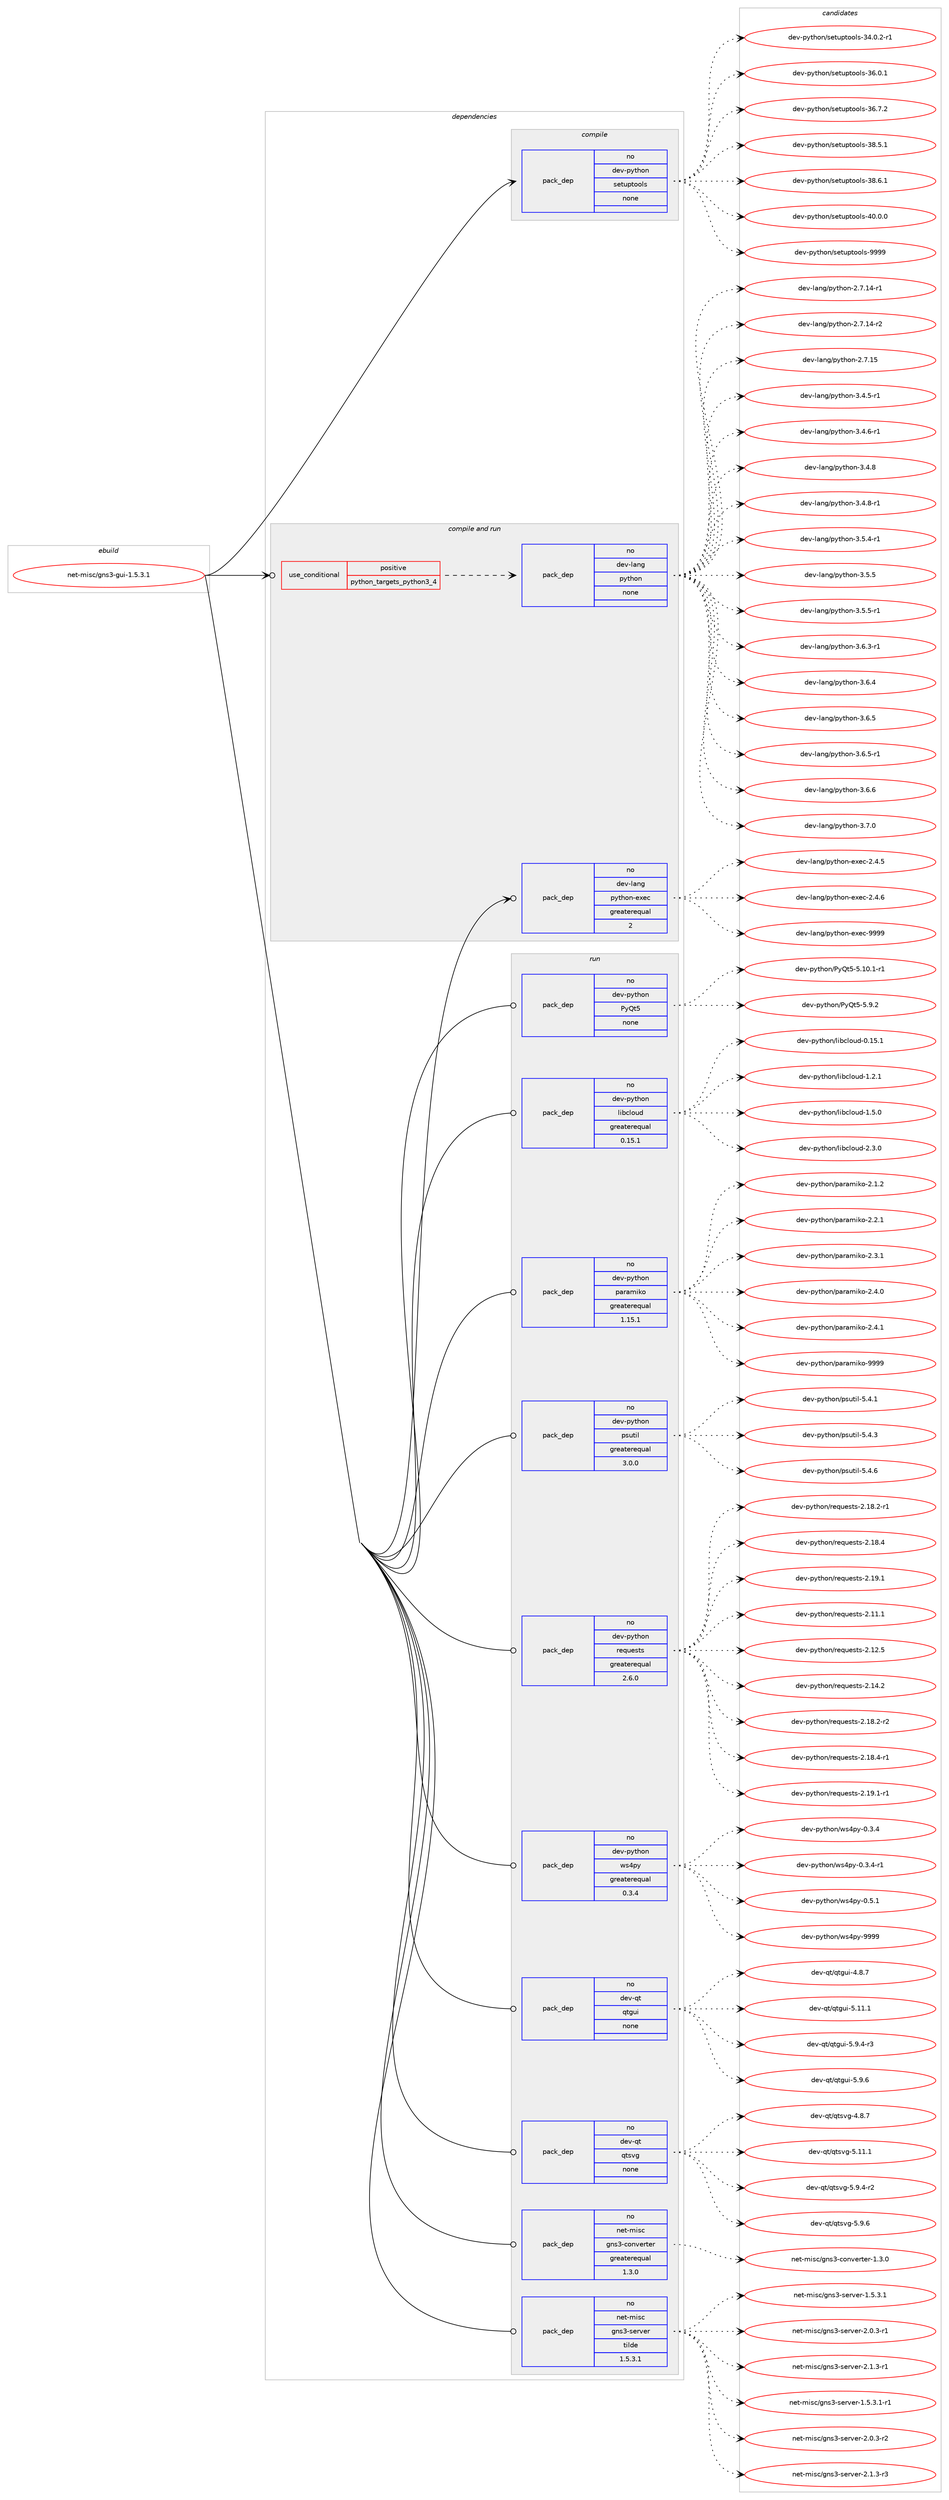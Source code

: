 digraph prolog {

# *************
# Graph options
# *************

newrank=true;
concentrate=true;
compound=true;
graph [rankdir=LR,fontname=Helvetica,fontsize=10,ranksep=1.5];#, ranksep=2.5, nodesep=0.2];
edge  [arrowhead=vee];
node  [fontname=Helvetica,fontsize=10];

# **********
# The ebuild
# **********

subgraph cluster_leftcol {
color=gray;
rank=same;
label=<<i>ebuild</i>>;
id [label="net-misc/gns3-gui-1.5.3.1", color=red, width=4, href="../net-misc/gns3-gui-1.5.3.1.svg"];
}

# ****************
# The dependencies
# ****************

subgraph cluster_midcol {
color=gray;
label=<<i>dependencies</i>>;
subgraph cluster_compile {
fillcolor="#eeeeee";
style=filled;
label=<<i>compile</i>>;
subgraph pack581 {
dependency793 [label=<<TABLE BORDER="0" CELLBORDER="1" CELLSPACING="0" CELLPADDING="4" WIDTH="220"><TR><TD ROWSPAN="6" CELLPADDING="30">pack_dep</TD></TR><TR><TD WIDTH="110">no</TD></TR><TR><TD>dev-python</TD></TR><TR><TD>setuptools</TD></TR><TR><TD>none</TD></TR><TR><TD></TD></TR></TABLE>>, shape=none, color=blue];
}
id:e -> dependency793:w [weight=20,style="solid",arrowhead="vee"];
}
subgraph cluster_compileandrun {
fillcolor="#eeeeee";
style=filled;
label=<<i>compile and run</i>>;
subgraph cond194 {
dependency794 [label=<<TABLE BORDER="0" CELLBORDER="1" CELLSPACING="0" CELLPADDING="4"><TR><TD ROWSPAN="3" CELLPADDING="10">use_conditional</TD></TR><TR><TD>positive</TD></TR><TR><TD>python_targets_python3_4</TD></TR></TABLE>>, shape=none, color=red];
subgraph pack582 {
dependency795 [label=<<TABLE BORDER="0" CELLBORDER="1" CELLSPACING="0" CELLPADDING="4" WIDTH="220"><TR><TD ROWSPAN="6" CELLPADDING="30">pack_dep</TD></TR><TR><TD WIDTH="110">no</TD></TR><TR><TD>dev-lang</TD></TR><TR><TD>python</TD></TR><TR><TD>none</TD></TR><TR><TD></TD></TR></TABLE>>, shape=none, color=blue];
}
dependency794:e -> dependency795:w [weight=20,style="dashed",arrowhead="vee"];
}
id:e -> dependency794:w [weight=20,style="solid",arrowhead="odotvee"];
subgraph pack583 {
dependency796 [label=<<TABLE BORDER="0" CELLBORDER="1" CELLSPACING="0" CELLPADDING="4" WIDTH="220"><TR><TD ROWSPAN="6" CELLPADDING="30">pack_dep</TD></TR><TR><TD WIDTH="110">no</TD></TR><TR><TD>dev-lang</TD></TR><TR><TD>python-exec</TD></TR><TR><TD>greaterequal</TD></TR><TR><TD>2</TD></TR></TABLE>>, shape=none, color=blue];
}
id:e -> dependency796:w [weight=20,style="solid",arrowhead="odotvee"];
}
subgraph cluster_run {
fillcolor="#eeeeee";
style=filled;
label=<<i>run</i>>;
subgraph pack584 {
dependency797 [label=<<TABLE BORDER="0" CELLBORDER="1" CELLSPACING="0" CELLPADDING="4" WIDTH="220"><TR><TD ROWSPAN="6" CELLPADDING="30">pack_dep</TD></TR><TR><TD WIDTH="110">no</TD></TR><TR><TD>dev-python</TD></TR><TR><TD>PyQt5</TD></TR><TR><TD>none</TD></TR><TR><TD></TD></TR></TABLE>>, shape=none, color=blue];
}
id:e -> dependency797:w [weight=20,style="solid",arrowhead="odot"];
subgraph pack585 {
dependency798 [label=<<TABLE BORDER="0" CELLBORDER="1" CELLSPACING="0" CELLPADDING="4" WIDTH="220"><TR><TD ROWSPAN="6" CELLPADDING="30">pack_dep</TD></TR><TR><TD WIDTH="110">no</TD></TR><TR><TD>dev-python</TD></TR><TR><TD>libcloud</TD></TR><TR><TD>greaterequal</TD></TR><TR><TD>0.15.1</TD></TR></TABLE>>, shape=none, color=blue];
}
id:e -> dependency798:w [weight=20,style="solid",arrowhead="odot"];
subgraph pack586 {
dependency799 [label=<<TABLE BORDER="0" CELLBORDER="1" CELLSPACING="0" CELLPADDING="4" WIDTH="220"><TR><TD ROWSPAN="6" CELLPADDING="30">pack_dep</TD></TR><TR><TD WIDTH="110">no</TD></TR><TR><TD>dev-python</TD></TR><TR><TD>paramiko</TD></TR><TR><TD>greaterequal</TD></TR><TR><TD>1.15.1</TD></TR></TABLE>>, shape=none, color=blue];
}
id:e -> dependency799:w [weight=20,style="solid",arrowhead="odot"];
subgraph pack587 {
dependency800 [label=<<TABLE BORDER="0" CELLBORDER="1" CELLSPACING="0" CELLPADDING="4" WIDTH="220"><TR><TD ROWSPAN="6" CELLPADDING="30">pack_dep</TD></TR><TR><TD WIDTH="110">no</TD></TR><TR><TD>dev-python</TD></TR><TR><TD>psutil</TD></TR><TR><TD>greaterequal</TD></TR><TR><TD>3.0.0</TD></TR></TABLE>>, shape=none, color=blue];
}
id:e -> dependency800:w [weight=20,style="solid",arrowhead="odot"];
subgraph pack588 {
dependency801 [label=<<TABLE BORDER="0" CELLBORDER="1" CELLSPACING="0" CELLPADDING="4" WIDTH="220"><TR><TD ROWSPAN="6" CELLPADDING="30">pack_dep</TD></TR><TR><TD WIDTH="110">no</TD></TR><TR><TD>dev-python</TD></TR><TR><TD>requests</TD></TR><TR><TD>greaterequal</TD></TR><TR><TD>2.6.0</TD></TR></TABLE>>, shape=none, color=blue];
}
id:e -> dependency801:w [weight=20,style="solid",arrowhead="odot"];
subgraph pack589 {
dependency802 [label=<<TABLE BORDER="0" CELLBORDER="1" CELLSPACING="0" CELLPADDING="4" WIDTH="220"><TR><TD ROWSPAN="6" CELLPADDING="30">pack_dep</TD></TR><TR><TD WIDTH="110">no</TD></TR><TR><TD>dev-python</TD></TR><TR><TD>ws4py</TD></TR><TR><TD>greaterequal</TD></TR><TR><TD>0.3.4</TD></TR></TABLE>>, shape=none, color=blue];
}
id:e -> dependency802:w [weight=20,style="solid",arrowhead="odot"];
subgraph pack590 {
dependency803 [label=<<TABLE BORDER="0" CELLBORDER="1" CELLSPACING="0" CELLPADDING="4" WIDTH="220"><TR><TD ROWSPAN="6" CELLPADDING="30">pack_dep</TD></TR><TR><TD WIDTH="110">no</TD></TR><TR><TD>dev-qt</TD></TR><TR><TD>qtgui</TD></TR><TR><TD>none</TD></TR><TR><TD></TD></TR></TABLE>>, shape=none, color=blue];
}
id:e -> dependency803:w [weight=20,style="solid",arrowhead="odot"];
subgraph pack591 {
dependency804 [label=<<TABLE BORDER="0" CELLBORDER="1" CELLSPACING="0" CELLPADDING="4" WIDTH="220"><TR><TD ROWSPAN="6" CELLPADDING="30">pack_dep</TD></TR><TR><TD WIDTH="110">no</TD></TR><TR><TD>dev-qt</TD></TR><TR><TD>qtsvg</TD></TR><TR><TD>none</TD></TR><TR><TD></TD></TR></TABLE>>, shape=none, color=blue];
}
id:e -> dependency804:w [weight=20,style="solid",arrowhead="odot"];
subgraph pack592 {
dependency805 [label=<<TABLE BORDER="0" CELLBORDER="1" CELLSPACING="0" CELLPADDING="4" WIDTH="220"><TR><TD ROWSPAN="6" CELLPADDING="30">pack_dep</TD></TR><TR><TD WIDTH="110">no</TD></TR><TR><TD>net-misc</TD></TR><TR><TD>gns3-converter</TD></TR><TR><TD>greaterequal</TD></TR><TR><TD>1.3.0</TD></TR></TABLE>>, shape=none, color=blue];
}
id:e -> dependency805:w [weight=20,style="solid",arrowhead="odot"];
subgraph pack593 {
dependency806 [label=<<TABLE BORDER="0" CELLBORDER="1" CELLSPACING="0" CELLPADDING="4" WIDTH="220"><TR><TD ROWSPAN="6" CELLPADDING="30">pack_dep</TD></TR><TR><TD WIDTH="110">no</TD></TR><TR><TD>net-misc</TD></TR><TR><TD>gns3-server</TD></TR><TR><TD>tilde</TD></TR><TR><TD>1.5.3.1</TD></TR></TABLE>>, shape=none, color=blue];
}
id:e -> dependency806:w [weight=20,style="solid",arrowhead="odot"];
}
}

# **************
# The candidates
# **************

subgraph cluster_choices {
rank=same;
color=gray;
label=<<i>candidates</i>>;

subgraph choice581 {
color=black;
nodesep=1;
choice1001011184511212111610411111047115101116117112116111111108115455152464846504511449 [label="dev-python/setuptools-34.0.2-r1", color=red, width=4,href="../dev-python/setuptools-34.0.2-r1.svg"];
choice100101118451121211161041111104711510111611711211611111110811545515446484649 [label="dev-python/setuptools-36.0.1", color=red, width=4,href="../dev-python/setuptools-36.0.1.svg"];
choice100101118451121211161041111104711510111611711211611111110811545515446554650 [label="dev-python/setuptools-36.7.2", color=red, width=4,href="../dev-python/setuptools-36.7.2.svg"];
choice100101118451121211161041111104711510111611711211611111110811545515646534649 [label="dev-python/setuptools-38.5.1", color=red, width=4,href="../dev-python/setuptools-38.5.1.svg"];
choice100101118451121211161041111104711510111611711211611111110811545515646544649 [label="dev-python/setuptools-38.6.1", color=red, width=4,href="../dev-python/setuptools-38.6.1.svg"];
choice100101118451121211161041111104711510111611711211611111110811545524846484648 [label="dev-python/setuptools-40.0.0", color=red, width=4,href="../dev-python/setuptools-40.0.0.svg"];
choice10010111845112121116104111110471151011161171121161111111081154557575757 [label="dev-python/setuptools-9999", color=red, width=4,href="../dev-python/setuptools-9999.svg"];
dependency793:e -> choice1001011184511212111610411111047115101116117112116111111108115455152464846504511449:w [style=dotted,weight="100"];
dependency793:e -> choice100101118451121211161041111104711510111611711211611111110811545515446484649:w [style=dotted,weight="100"];
dependency793:e -> choice100101118451121211161041111104711510111611711211611111110811545515446554650:w [style=dotted,weight="100"];
dependency793:e -> choice100101118451121211161041111104711510111611711211611111110811545515646534649:w [style=dotted,weight="100"];
dependency793:e -> choice100101118451121211161041111104711510111611711211611111110811545515646544649:w [style=dotted,weight="100"];
dependency793:e -> choice100101118451121211161041111104711510111611711211611111110811545524846484648:w [style=dotted,weight="100"];
dependency793:e -> choice10010111845112121116104111110471151011161171121161111111081154557575757:w [style=dotted,weight="100"];
}
subgraph choice582 {
color=black;
nodesep=1;
choice100101118451089711010347112121116104111110455046554649524511449 [label="dev-lang/python-2.7.14-r1", color=red, width=4,href="../dev-lang/python-2.7.14-r1.svg"];
choice100101118451089711010347112121116104111110455046554649524511450 [label="dev-lang/python-2.7.14-r2", color=red, width=4,href="../dev-lang/python-2.7.14-r2.svg"];
choice10010111845108971101034711212111610411111045504655464953 [label="dev-lang/python-2.7.15", color=red, width=4,href="../dev-lang/python-2.7.15.svg"];
choice1001011184510897110103471121211161041111104551465246534511449 [label="dev-lang/python-3.4.5-r1", color=red, width=4,href="../dev-lang/python-3.4.5-r1.svg"];
choice1001011184510897110103471121211161041111104551465246544511449 [label="dev-lang/python-3.4.6-r1", color=red, width=4,href="../dev-lang/python-3.4.6-r1.svg"];
choice100101118451089711010347112121116104111110455146524656 [label="dev-lang/python-3.4.8", color=red, width=4,href="../dev-lang/python-3.4.8.svg"];
choice1001011184510897110103471121211161041111104551465246564511449 [label="dev-lang/python-3.4.8-r1", color=red, width=4,href="../dev-lang/python-3.4.8-r1.svg"];
choice1001011184510897110103471121211161041111104551465346524511449 [label="dev-lang/python-3.5.4-r1", color=red, width=4,href="../dev-lang/python-3.5.4-r1.svg"];
choice100101118451089711010347112121116104111110455146534653 [label="dev-lang/python-3.5.5", color=red, width=4,href="../dev-lang/python-3.5.5.svg"];
choice1001011184510897110103471121211161041111104551465346534511449 [label="dev-lang/python-3.5.5-r1", color=red, width=4,href="../dev-lang/python-3.5.5-r1.svg"];
choice1001011184510897110103471121211161041111104551465446514511449 [label="dev-lang/python-3.6.3-r1", color=red, width=4,href="../dev-lang/python-3.6.3-r1.svg"];
choice100101118451089711010347112121116104111110455146544652 [label="dev-lang/python-3.6.4", color=red, width=4,href="../dev-lang/python-3.6.4.svg"];
choice100101118451089711010347112121116104111110455146544653 [label="dev-lang/python-3.6.5", color=red, width=4,href="../dev-lang/python-3.6.5.svg"];
choice1001011184510897110103471121211161041111104551465446534511449 [label="dev-lang/python-3.6.5-r1", color=red, width=4,href="../dev-lang/python-3.6.5-r1.svg"];
choice100101118451089711010347112121116104111110455146544654 [label="dev-lang/python-3.6.6", color=red, width=4,href="../dev-lang/python-3.6.6.svg"];
choice100101118451089711010347112121116104111110455146554648 [label="dev-lang/python-3.7.0", color=red, width=4,href="../dev-lang/python-3.7.0.svg"];
dependency795:e -> choice100101118451089711010347112121116104111110455046554649524511449:w [style=dotted,weight="100"];
dependency795:e -> choice100101118451089711010347112121116104111110455046554649524511450:w [style=dotted,weight="100"];
dependency795:e -> choice10010111845108971101034711212111610411111045504655464953:w [style=dotted,weight="100"];
dependency795:e -> choice1001011184510897110103471121211161041111104551465246534511449:w [style=dotted,weight="100"];
dependency795:e -> choice1001011184510897110103471121211161041111104551465246544511449:w [style=dotted,weight="100"];
dependency795:e -> choice100101118451089711010347112121116104111110455146524656:w [style=dotted,weight="100"];
dependency795:e -> choice1001011184510897110103471121211161041111104551465246564511449:w [style=dotted,weight="100"];
dependency795:e -> choice1001011184510897110103471121211161041111104551465346524511449:w [style=dotted,weight="100"];
dependency795:e -> choice100101118451089711010347112121116104111110455146534653:w [style=dotted,weight="100"];
dependency795:e -> choice1001011184510897110103471121211161041111104551465346534511449:w [style=dotted,weight="100"];
dependency795:e -> choice1001011184510897110103471121211161041111104551465446514511449:w [style=dotted,weight="100"];
dependency795:e -> choice100101118451089711010347112121116104111110455146544652:w [style=dotted,weight="100"];
dependency795:e -> choice100101118451089711010347112121116104111110455146544653:w [style=dotted,weight="100"];
dependency795:e -> choice1001011184510897110103471121211161041111104551465446534511449:w [style=dotted,weight="100"];
dependency795:e -> choice100101118451089711010347112121116104111110455146544654:w [style=dotted,weight="100"];
dependency795:e -> choice100101118451089711010347112121116104111110455146554648:w [style=dotted,weight="100"];
}
subgraph choice583 {
color=black;
nodesep=1;
choice1001011184510897110103471121211161041111104510112010199455046524653 [label="dev-lang/python-exec-2.4.5", color=red, width=4,href="../dev-lang/python-exec-2.4.5.svg"];
choice1001011184510897110103471121211161041111104510112010199455046524654 [label="dev-lang/python-exec-2.4.6", color=red, width=4,href="../dev-lang/python-exec-2.4.6.svg"];
choice10010111845108971101034711212111610411111045101120101994557575757 [label="dev-lang/python-exec-9999", color=red, width=4,href="../dev-lang/python-exec-9999.svg"];
dependency796:e -> choice1001011184510897110103471121211161041111104510112010199455046524653:w [style=dotted,weight="100"];
dependency796:e -> choice1001011184510897110103471121211161041111104510112010199455046524654:w [style=dotted,weight="100"];
dependency796:e -> choice10010111845108971101034711212111610411111045101120101994557575757:w [style=dotted,weight="100"];
}
subgraph choice584 {
color=black;
nodesep=1;
choice1001011184511212111610411111047801218111653455346494846494511449 [label="dev-python/PyQt5-5.10.1-r1", color=red, width=4,href="../dev-python/PyQt5-5.10.1-r1.svg"];
choice1001011184511212111610411111047801218111653455346574650 [label="dev-python/PyQt5-5.9.2", color=red, width=4,href="../dev-python/PyQt5-5.9.2.svg"];
dependency797:e -> choice1001011184511212111610411111047801218111653455346494846494511449:w [style=dotted,weight="100"];
dependency797:e -> choice1001011184511212111610411111047801218111653455346574650:w [style=dotted,weight="100"];
}
subgraph choice585 {
color=black;
nodesep=1;
choice1001011184511212111610411111047108105989910811111710045484649534649 [label="dev-python/libcloud-0.15.1", color=red, width=4,href="../dev-python/libcloud-0.15.1.svg"];
choice10010111845112121116104111110471081059899108111117100454946504649 [label="dev-python/libcloud-1.2.1", color=red, width=4,href="../dev-python/libcloud-1.2.1.svg"];
choice10010111845112121116104111110471081059899108111117100454946534648 [label="dev-python/libcloud-1.5.0", color=red, width=4,href="../dev-python/libcloud-1.5.0.svg"];
choice10010111845112121116104111110471081059899108111117100455046514648 [label="dev-python/libcloud-2.3.0", color=red, width=4,href="../dev-python/libcloud-2.3.0.svg"];
dependency798:e -> choice1001011184511212111610411111047108105989910811111710045484649534649:w [style=dotted,weight="100"];
dependency798:e -> choice10010111845112121116104111110471081059899108111117100454946504649:w [style=dotted,weight="100"];
dependency798:e -> choice10010111845112121116104111110471081059899108111117100454946534648:w [style=dotted,weight="100"];
dependency798:e -> choice10010111845112121116104111110471081059899108111117100455046514648:w [style=dotted,weight="100"];
}
subgraph choice586 {
color=black;
nodesep=1;
choice10010111845112121116104111110471129711497109105107111455046494650 [label="dev-python/paramiko-2.1.2", color=red, width=4,href="../dev-python/paramiko-2.1.2.svg"];
choice10010111845112121116104111110471129711497109105107111455046504649 [label="dev-python/paramiko-2.2.1", color=red, width=4,href="../dev-python/paramiko-2.2.1.svg"];
choice10010111845112121116104111110471129711497109105107111455046514649 [label="dev-python/paramiko-2.3.1", color=red, width=4,href="../dev-python/paramiko-2.3.1.svg"];
choice10010111845112121116104111110471129711497109105107111455046524648 [label="dev-python/paramiko-2.4.0", color=red, width=4,href="../dev-python/paramiko-2.4.0.svg"];
choice10010111845112121116104111110471129711497109105107111455046524649 [label="dev-python/paramiko-2.4.1", color=red, width=4,href="../dev-python/paramiko-2.4.1.svg"];
choice100101118451121211161041111104711297114971091051071114557575757 [label="dev-python/paramiko-9999", color=red, width=4,href="../dev-python/paramiko-9999.svg"];
dependency799:e -> choice10010111845112121116104111110471129711497109105107111455046494650:w [style=dotted,weight="100"];
dependency799:e -> choice10010111845112121116104111110471129711497109105107111455046504649:w [style=dotted,weight="100"];
dependency799:e -> choice10010111845112121116104111110471129711497109105107111455046514649:w [style=dotted,weight="100"];
dependency799:e -> choice10010111845112121116104111110471129711497109105107111455046524648:w [style=dotted,weight="100"];
dependency799:e -> choice10010111845112121116104111110471129711497109105107111455046524649:w [style=dotted,weight="100"];
dependency799:e -> choice100101118451121211161041111104711297114971091051071114557575757:w [style=dotted,weight="100"];
}
subgraph choice587 {
color=black;
nodesep=1;
choice1001011184511212111610411111047112115117116105108455346524649 [label="dev-python/psutil-5.4.1", color=red, width=4,href="../dev-python/psutil-5.4.1.svg"];
choice1001011184511212111610411111047112115117116105108455346524651 [label="dev-python/psutil-5.4.3", color=red, width=4,href="../dev-python/psutil-5.4.3.svg"];
choice1001011184511212111610411111047112115117116105108455346524654 [label="dev-python/psutil-5.4.6", color=red, width=4,href="../dev-python/psutil-5.4.6.svg"];
dependency800:e -> choice1001011184511212111610411111047112115117116105108455346524649:w [style=dotted,weight="100"];
dependency800:e -> choice1001011184511212111610411111047112115117116105108455346524651:w [style=dotted,weight="100"];
dependency800:e -> choice1001011184511212111610411111047112115117116105108455346524654:w [style=dotted,weight="100"];
}
subgraph choice588 {
color=black;
nodesep=1;
choice1001011184511212111610411111047114101113117101115116115455046495646504511449 [label="dev-python/requests-2.18.2-r1", color=red, width=4,href="../dev-python/requests-2.18.2-r1.svg"];
choice100101118451121211161041111104711410111311710111511611545504649564652 [label="dev-python/requests-2.18.4", color=red, width=4,href="../dev-python/requests-2.18.4.svg"];
choice100101118451121211161041111104711410111311710111511611545504649574649 [label="dev-python/requests-2.19.1", color=red, width=4,href="../dev-python/requests-2.19.1.svg"];
choice100101118451121211161041111104711410111311710111511611545504649494649 [label="dev-python/requests-2.11.1", color=red, width=4,href="../dev-python/requests-2.11.1.svg"];
choice100101118451121211161041111104711410111311710111511611545504649504653 [label="dev-python/requests-2.12.5", color=red, width=4,href="../dev-python/requests-2.12.5.svg"];
choice100101118451121211161041111104711410111311710111511611545504649524650 [label="dev-python/requests-2.14.2", color=red, width=4,href="../dev-python/requests-2.14.2.svg"];
choice1001011184511212111610411111047114101113117101115116115455046495646504511450 [label="dev-python/requests-2.18.2-r2", color=red, width=4,href="../dev-python/requests-2.18.2-r2.svg"];
choice1001011184511212111610411111047114101113117101115116115455046495646524511449 [label="dev-python/requests-2.18.4-r1", color=red, width=4,href="../dev-python/requests-2.18.4-r1.svg"];
choice1001011184511212111610411111047114101113117101115116115455046495746494511449 [label="dev-python/requests-2.19.1-r1", color=red, width=4,href="../dev-python/requests-2.19.1-r1.svg"];
dependency801:e -> choice1001011184511212111610411111047114101113117101115116115455046495646504511449:w [style=dotted,weight="100"];
dependency801:e -> choice100101118451121211161041111104711410111311710111511611545504649564652:w [style=dotted,weight="100"];
dependency801:e -> choice100101118451121211161041111104711410111311710111511611545504649574649:w [style=dotted,weight="100"];
dependency801:e -> choice100101118451121211161041111104711410111311710111511611545504649494649:w [style=dotted,weight="100"];
dependency801:e -> choice100101118451121211161041111104711410111311710111511611545504649504653:w [style=dotted,weight="100"];
dependency801:e -> choice100101118451121211161041111104711410111311710111511611545504649524650:w [style=dotted,weight="100"];
dependency801:e -> choice1001011184511212111610411111047114101113117101115116115455046495646504511450:w [style=dotted,weight="100"];
dependency801:e -> choice1001011184511212111610411111047114101113117101115116115455046495646524511449:w [style=dotted,weight="100"];
dependency801:e -> choice1001011184511212111610411111047114101113117101115116115455046495746494511449:w [style=dotted,weight="100"];
}
subgraph choice589 {
color=black;
nodesep=1;
choice100101118451121211161041111104711911552112121454846514652 [label="dev-python/ws4py-0.3.4", color=red, width=4,href="../dev-python/ws4py-0.3.4.svg"];
choice1001011184511212111610411111047119115521121214548465146524511449 [label="dev-python/ws4py-0.3.4-r1", color=red, width=4,href="../dev-python/ws4py-0.3.4-r1.svg"];
choice100101118451121211161041111104711911552112121454846534649 [label="dev-python/ws4py-0.5.1", color=red, width=4,href="../dev-python/ws4py-0.5.1.svg"];
choice1001011184511212111610411111047119115521121214557575757 [label="dev-python/ws4py-9999", color=red, width=4,href="../dev-python/ws4py-9999.svg"];
dependency802:e -> choice100101118451121211161041111104711911552112121454846514652:w [style=dotted,weight="100"];
dependency802:e -> choice1001011184511212111610411111047119115521121214548465146524511449:w [style=dotted,weight="100"];
dependency802:e -> choice100101118451121211161041111104711911552112121454846534649:w [style=dotted,weight="100"];
dependency802:e -> choice1001011184511212111610411111047119115521121214557575757:w [style=dotted,weight="100"];
}
subgraph choice590 {
color=black;
nodesep=1;
choice1001011184511311647113116103117105455246564655 [label="dev-qt/qtgui-4.8.7", color=red, width=4,href="../dev-qt/qtgui-4.8.7.svg"];
choice100101118451131164711311610311710545534649494649 [label="dev-qt/qtgui-5.11.1", color=red, width=4,href="../dev-qt/qtgui-5.11.1.svg"];
choice10010111845113116471131161031171054553465746524511451 [label="dev-qt/qtgui-5.9.4-r3", color=red, width=4,href="../dev-qt/qtgui-5.9.4-r3.svg"];
choice1001011184511311647113116103117105455346574654 [label="dev-qt/qtgui-5.9.6", color=red, width=4,href="../dev-qt/qtgui-5.9.6.svg"];
dependency803:e -> choice1001011184511311647113116103117105455246564655:w [style=dotted,weight="100"];
dependency803:e -> choice100101118451131164711311610311710545534649494649:w [style=dotted,weight="100"];
dependency803:e -> choice10010111845113116471131161031171054553465746524511451:w [style=dotted,weight="100"];
dependency803:e -> choice1001011184511311647113116103117105455346574654:w [style=dotted,weight="100"];
}
subgraph choice591 {
color=black;
nodesep=1;
choice1001011184511311647113116115118103455246564655 [label="dev-qt/qtsvg-4.8.7", color=red, width=4,href="../dev-qt/qtsvg-4.8.7.svg"];
choice100101118451131164711311611511810345534649494649 [label="dev-qt/qtsvg-5.11.1", color=red, width=4,href="../dev-qt/qtsvg-5.11.1.svg"];
choice10010111845113116471131161151181034553465746524511450 [label="dev-qt/qtsvg-5.9.4-r2", color=red, width=4,href="../dev-qt/qtsvg-5.9.4-r2.svg"];
choice1001011184511311647113116115118103455346574654 [label="dev-qt/qtsvg-5.9.6", color=red, width=4,href="../dev-qt/qtsvg-5.9.6.svg"];
dependency804:e -> choice1001011184511311647113116115118103455246564655:w [style=dotted,weight="100"];
dependency804:e -> choice100101118451131164711311611511810345534649494649:w [style=dotted,weight="100"];
dependency804:e -> choice10010111845113116471131161151181034553465746524511450:w [style=dotted,weight="100"];
dependency804:e -> choice1001011184511311647113116115118103455346574654:w [style=dotted,weight="100"];
}
subgraph choice592 {
color=black;
nodesep=1;
choice110101116451091051159947103110115514599111110118101114116101114454946514648 [label="net-misc/gns3-converter-1.3.0", color=red, width=4,href="../net-misc/gns3-converter-1.3.0.svg"];
dependency805:e -> choice110101116451091051159947103110115514599111110118101114116101114454946514648:w [style=dotted,weight="100"];
}
subgraph choice593 {
color=black;
nodesep=1;
choice11010111645109105115994710311011551451151011141181011144549465346514649 [label="net-misc/gns3-server-1.5.3.1", color=red, width=4,href="../net-misc/gns3-server-1.5.3.1.svg"];
choice11010111645109105115994710311011551451151011141181011144550464846514511449 [label="net-misc/gns3-server-2.0.3-r1", color=red, width=4,href="../net-misc/gns3-server-2.0.3-r1.svg"];
choice11010111645109105115994710311011551451151011141181011144550464946514511449 [label="net-misc/gns3-server-2.1.3-r1", color=red, width=4,href="../net-misc/gns3-server-2.1.3-r1.svg"];
choice110101116451091051159947103110115514511510111411810111445494653465146494511449 [label="net-misc/gns3-server-1.5.3.1-r1", color=red, width=4,href="../net-misc/gns3-server-1.5.3.1-r1.svg"];
choice11010111645109105115994710311011551451151011141181011144550464846514511450 [label="net-misc/gns3-server-2.0.3-r2", color=red, width=4,href="../net-misc/gns3-server-2.0.3-r2.svg"];
choice11010111645109105115994710311011551451151011141181011144550464946514511451 [label="net-misc/gns3-server-2.1.3-r3", color=red, width=4,href="../net-misc/gns3-server-2.1.3-r3.svg"];
dependency806:e -> choice11010111645109105115994710311011551451151011141181011144549465346514649:w [style=dotted,weight="100"];
dependency806:e -> choice11010111645109105115994710311011551451151011141181011144550464846514511449:w [style=dotted,weight="100"];
dependency806:e -> choice11010111645109105115994710311011551451151011141181011144550464946514511449:w [style=dotted,weight="100"];
dependency806:e -> choice110101116451091051159947103110115514511510111411810111445494653465146494511449:w [style=dotted,weight="100"];
dependency806:e -> choice11010111645109105115994710311011551451151011141181011144550464846514511450:w [style=dotted,weight="100"];
dependency806:e -> choice11010111645109105115994710311011551451151011141181011144550464946514511451:w [style=dotted,weight="100"];
}
}

}
